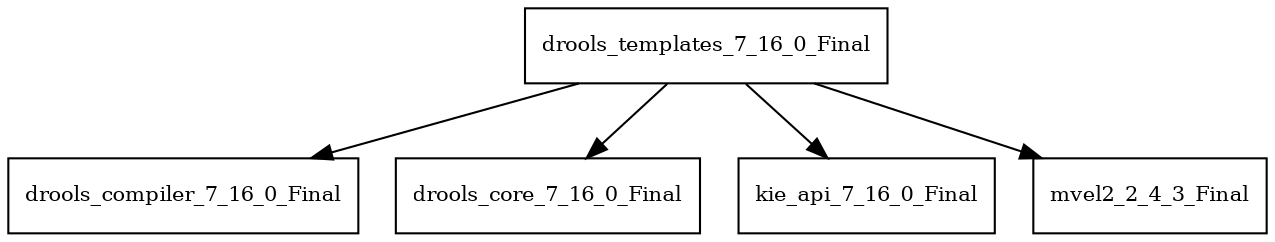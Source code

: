 digraph drools_templates_7_16_0_Final_dependencies {
  node [shape = box, fontsize=10.0];
  drools_templates_7_16_0_Final -> drools_compiler_7_16_0_Final;
  drools_templates_7_16_0_Final -> drools_core_7_16_0_Final;
  drools_templates_7_16_0_Final -> kie_api_7_16_0_Final;
  drools_templates_7_16_0_Final -> mvel2_2_4_3_Final;
}
